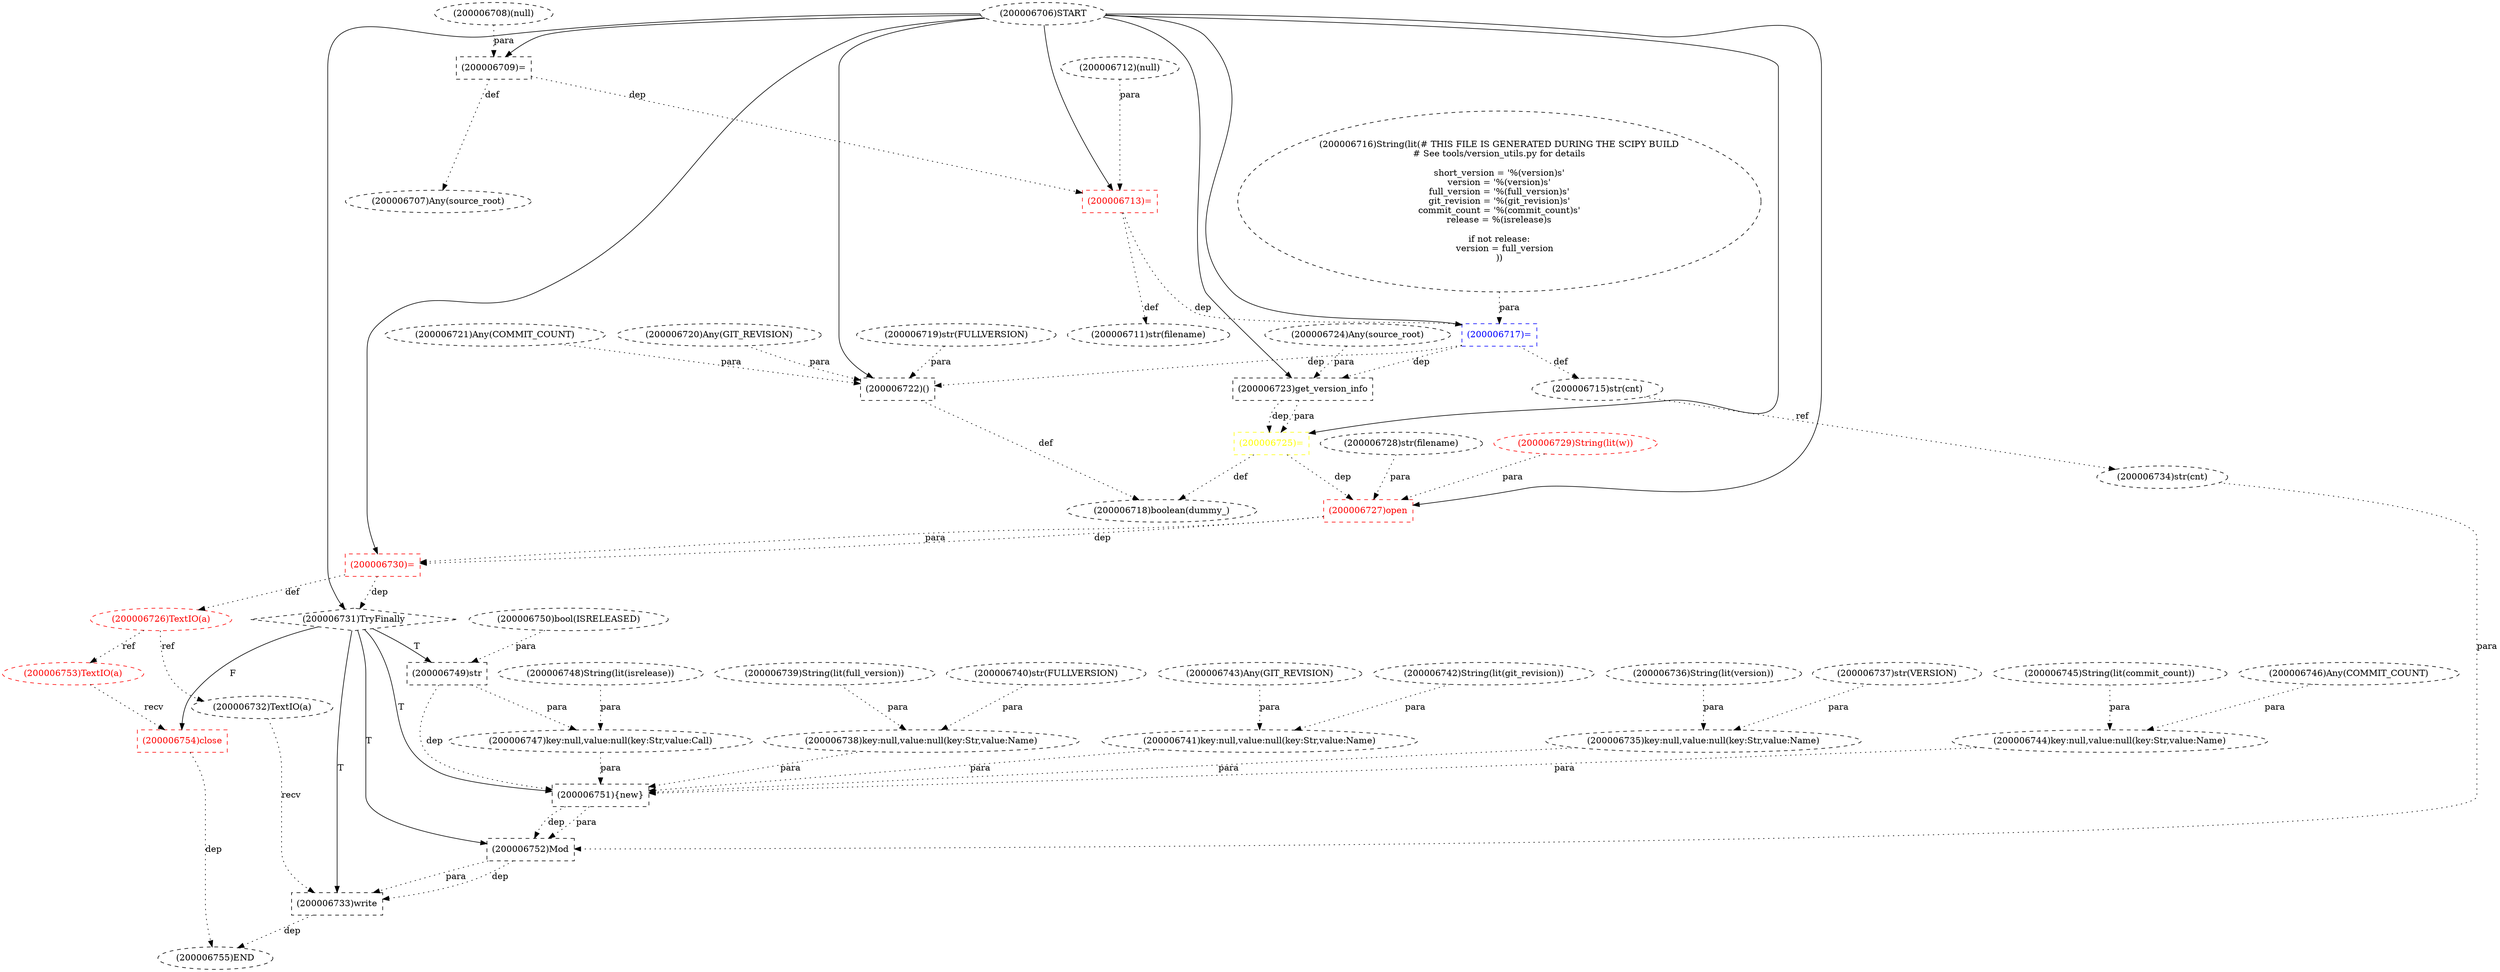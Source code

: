 digraph G {
1 [label="(200006731)TryFinally" shape=diamond style=dashed]
2 [label="(200006717)=" shape=box style=dashed color=blue fontcolor=blue]
3 [label="(200006729)String(lit(w))" shape=ellipse style=dashed color=red fontcolor=red]
4 [label="(200006745)String(lit(commit_count))" shape=ellipse style=dashed]
5 [label="(200006734)str(cnt)" shape=ellipse style=dashed]
6 [label="(200006711)str(filename)" shape=ellipse style=dashed]
7 [label="(200006733)write" shape=box style=dashed]
8 [label="(200006735)key:null,value:null(key:Str,value:Name)" shape=ellipse style=dashed]
9 [label="(200006750)bool(ISRELEASED)" shape=ellipse style=dashed]
10 [label="(200006707)Any(source_root)" shape=ellipse style=dashed]
11 [label="(200006708)(null)" shape=ellipse style=dashed]
12 [label="(200006723)get_version_info" shape=box style=dashed]
13 [label="(200006736)String(lit(version))" shape=ellipse style=dashed]
14 [label="(200006753)TextIO(a)" shape=ellipse style=dashed color=red fontcolor=red]
15 [label="(200006751){new}" shape=box style=dashed]
16 [label="(200006742)String(lit(git_revision))" shape=ellipse style=dashed]
17 [label="(200006722)()" shape=box style=dashed]
18 [label="(200006748)String(lit(isrelease))" shape=ellipse style=dashed]
19 [label="(200006730)=" shape=box style=dashed color=red fontcolor=red]
20 [label="(200006721)Any(COMMIT_COUNT)" shape=ellipse style=dashed]
21 [label="(200006752)Mod" shape=box style=dashed]
22 [label="(200006744)key:null,value:null(key:Str,value:Name)" shape=ellipse style=dashed]
23 [label="(200006737)str(VERSION)" shape=ellipse style=dashed]
24 [label="(200006715)str(cnt)" shape=ellipse style=dashed]
25 [label="(200006726)TextIO(a)" shape=ellipse style=dashed color=red fontcolor=red]
26 [label="(200006743)Any(GIT_REVISION)" shape=ellipse style=dashed]
27 [label="(200006720)Any(GIT_REVISION)" shape=ellipse style=dashed]
28 [label="(200006749)str" shape=box style=dashed]
29 [label="(200006719)str(FULLVERSION)" shape=ellipse style=dashed]
30 [label="(200006728)str(filename)" shape=ellipse style=dashed]
31 [label="(200006738)key:null,value:null(key:Str,value:Name)" shape=ellipse style=dashed]
32 [label="(200006712)(null)" shape=ellipse style=dashed]
33 [label="(200006713)=" shape=box style=dashed color=red fontcolor=red]
34 [label="(200006746)Any(COMMIT_COUNT)" shape=ellipse style=dashed]
35 [label="(200006716)String(lit(# THIS FILE IS GENERATED DURING THE SCIPY BUILD
# See tools/version_utils.py for details

short_version = '%(version)s'
version = '%(version)s'
full_version = '%(full_version)s'
git_revision = '%(git_revision)s'
commit_count = '%(commit_count)s'
release = %(isrelease)s

if not release:
    version = full_version
))" shape=ellipse style=dashed]
36 [label="(200006732)TextIO(a)" shape=ellipse style=dashed]
37 [label="(200006747)key:null,value:null(key:Str,value:Call)" shape=ellipse style=dashed]
38 [label="(200006739)String(lit(full_version))" shape=ellipse style=dashed]
39 [label="(200006754)close" shape=box style=dashed color=red fontcolor=red]
40 [label="(200006755)END" style=dashed]
41 [label="(200006706)START" style=dashed]
42 [label="(200006718)boolean(dummy_)" shape=ellipse style=dashed]
43 [label="(200006727)open" shape=box style=dashed color=red fontcolor=red]
44 [label="(200006709)=" shape=box style=dashed color=black fontcolor=black]
45 [label="(200006725)=" shape=box style=dashed color=yellow fontcolor=yellow]
46 [label="(200006740)str(FULLVERSION)" shape=ellipse style=dashed]
47 [label="(200006724)Any(source_root)" shape=ellipse style=dashed]
48 [label="(200006741)key:null,value:null(key:Str,value:Name)" shape=ellipse style=dashed]
41 -> 1 [label="" style=solid];
19 -> 1 [label="dep" style=dotted];
41 -> 2 [label="" style=solid];
35 -> 2 [label="para" style=dotted];
33 -> 2 [label="dep" style=dotted];
24 -> 5 [label="ref" style=dotted];
33 -> 6 [label="def" style=dotted];
1 -> 7 [label="T"];
36 -> 7 [label="recv" style=dotted];
21 -> 7 [label="dep" style=dotted];
21 -> 7 [label="para" style=dotted];
13 -> 8 [label="para" style=dotted];
23 -> 8 [label="para" style=dotted];
44 -> 10 [label="def" style=dotted];
41 -> 12 [label="" style=solid];
47 -> 12 [label="para" style=dotted];
2 -> 12 [label="dep" style=dotted];
25 -> 14 [label="ref" style=dotted];
1 -> 15 [label="T"];
8 -> 15 [label="para" style=dotted];
31 -> 15 [label="para" style=dotted];
48 -> 15 [label="para" style=dotted];
22 -> 15 [label="para" style=dotted];
28 -> 15 [label="dep" style=dotted];
37 -> 15 [label="para" style=dotted];
41 -> 17 [label="" style=solid];
29 -> 17 [label="para" style=dotted];
27 -> 17 [label="para" style=dotted];
20 -> 17 [label="para" style=dotted];
2 -> 17 [label="dep" style=dotted];
41 -> 19 [label="" style=solid];
43 -> 19 [label="dep" style=dotted];
43 -> 19 [label="para" style=dotted];
1 -> 21 [label="T"];
5 -> 21 [label="para" style=dotted];
15 -> 21 [label="dep" style=dotted];
15 -> 21 [label="para" style=dotted];
4 -> 22 [label="para" style=dotted];
34 -> 22 [label="para" style=dotted];
2 -> 24 [label="def" style=dotted];
19 -> 25 [label="def" style=dotted];
1 -> 28 [label="T"];
9 -> 28 [label="para" style=dotted];
38 -> 31 [label="para" style=dotted];
46 -> 31 [label="para" style=dotted];
41 -> 33 [label="" style=solid];
32 -> 33 [label="para" style=dotted];
44 -> 33 [label="dep" style=dotted];
25 -> 36 [label="ref" style=dotted];
18 -> 37 [label="para" style=dotted];
28 -> 37 [label="para" style=dotted];
1 -> 39 [label="F"];
14 -> 39 [label="recv" style=dotted];
39 -> 40 [label="dep" style=dotted];
7 -> 40 [label="dep" style=dotted];
17 -> 42 [label="def" style=dotted];
45 -> 42 [label="def" style=dotted];
41 -> 43 [label="" style=solid];
30 -> 43 [label="para" style=dotted];
3 -> 43 [label="para" style=dotted];
45 -> 43 [label="dep" style=dotted];
41 -> 44 [label="" style=solid];
11 -> 44 [label="para" style=dotted];
41 -> 45 [label="" style=solid];
12 -> 45 [label="dep" style=dotted];
12 -> 45 [label="para" style=dotted];
16 -> 48 [label="para" style=dotted];
26 -> 48 [label="para" style=dotted];
}
